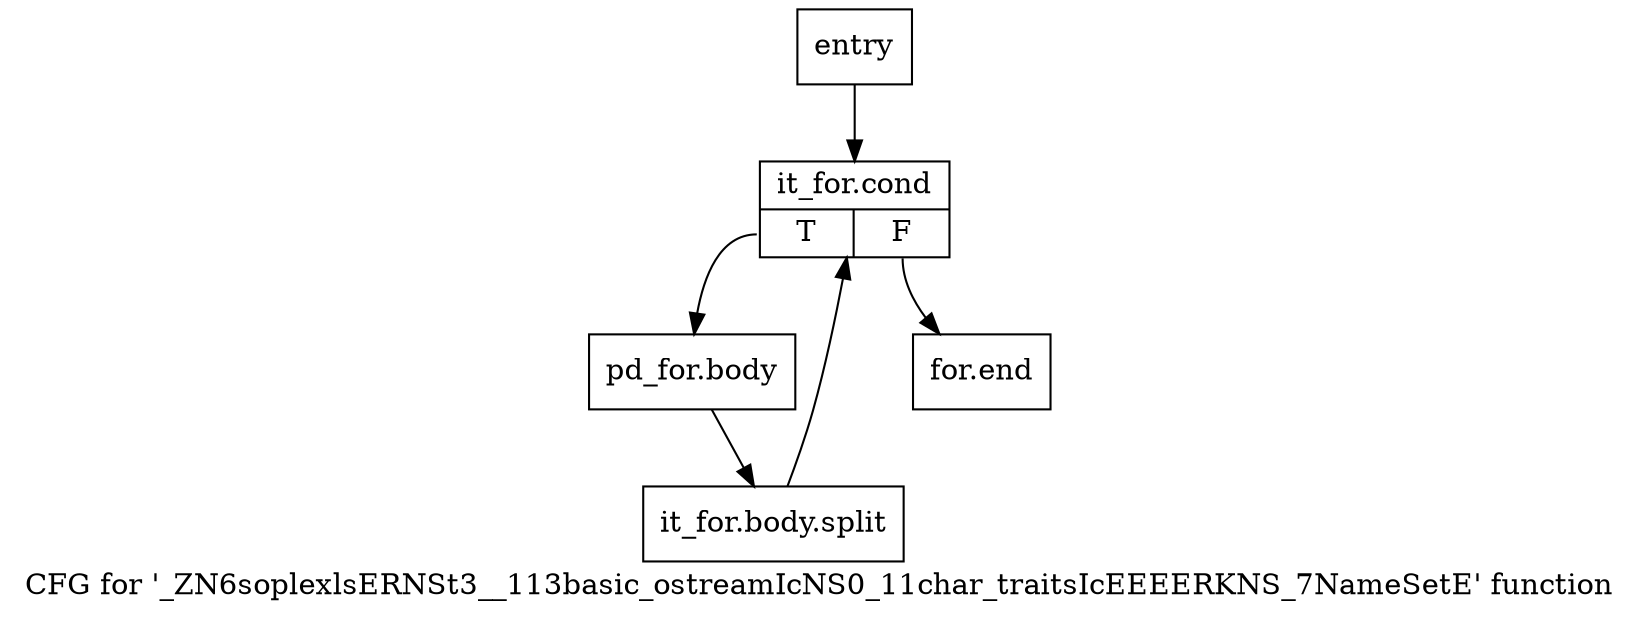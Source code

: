 digraph "CFG for '_ZN6soplexlsERNSt3__113basic_ostreamIcNS0_11char_traitsIcEEEERKNS_7NameSetE' function" {
	label="CFG for '_ZN6soplexlsERNSt3__113basic_ostreamIcNS0_11char_traitsIcEEEERKNS_7NameSetE' function";

	Node0x2462010 [shape=record,label="{entry}"];
	Node0x2462010 -> Node0x2462060;
	Node0x2462060 [shape=record,label="{it_for.cond|{<s0>T|<s1>F}}"];
	Node0x2462060:s0 -> Node0x24620b0;
	Node0x2462060:s1 -> Node0x2462100;
	Node0x24620b0 [shape=record,label="{pd_for.body}"];
	Node0x24620b0 -> Node0x3171470;
	Node0x3171470 [shape=record,label="{it_for.body.split}"];
	Node0x3171470 -> Node0x2462060;
	Node0x2462100 [shape=record,label="{for.end}"];
}
